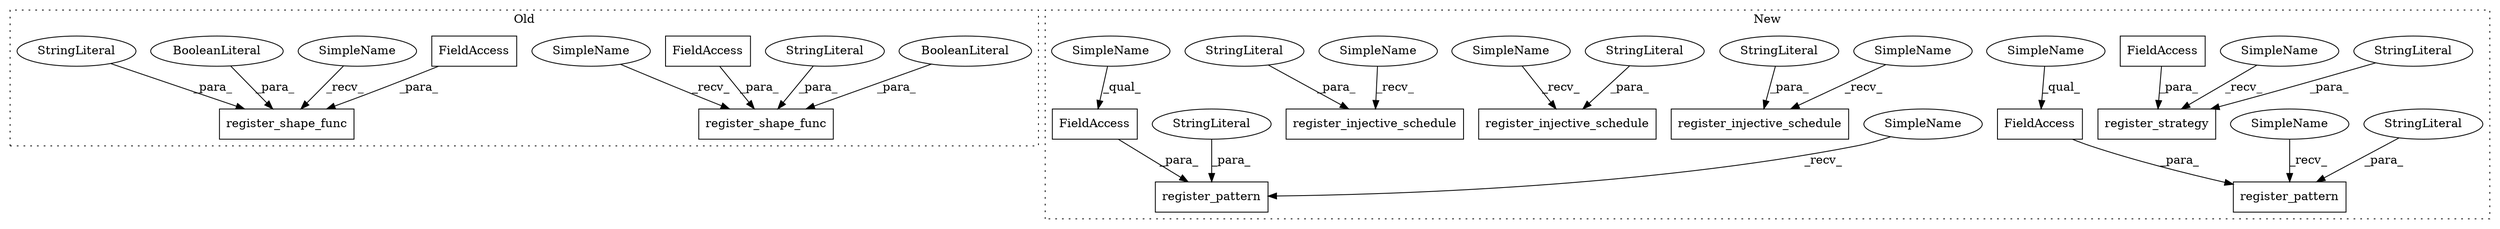 digraph G {
subgraph cluster0 {
1 [label="register_shape_func" a="32" s="26515,26568" l="20,1" shape="box"];
4 [label="BooleanLiteral" a="9" s="26547" l="5" shape="ellipse"];
5 [label="StringLiteral" a="45" s="26535" l="11" shape="ellipse"];
7 [label="register_shape_func" a="32" s="26578,26631" l="20,1" shape="box"];
8 [label="BooleanLiteral" a="9" s="26610" l="5" shape="ellipse"];
9 [label="StringLiteral" a="45" s="26598" l="11" shape="ellipse"];
14 [label="FieldAccess" a="22" s="26616" l="15" shape="box"];
15 [label="FieldAccess" a="22" s="26553" l="15" shape="box"];
30 [label="SimpleName" a="42" s="26512" l="2" shape="ellipse"];
31 [label="SimpleName" a="42" s="26575" l="2" shape="ellipse"];
label = "Old";
style="dotted";
}
subgraph cluster1 {
2 [label="register_strategy" a="32" s="25460,25524" l="18,1" shape="box"];
3 [label="FieldAccess" a="22" s="25495" l="29" shape="box"];
6 [label="StringLiteral" a="45" s="25478" l="16" shape="ellipse"];
10 [label="register_pattern" a="32" s="25394,25450" l="17,1" shape="box"];
11 [label="register_injective_schedule" a="32" s="25668,25718" l="28,1" shape="box"];
12 [label="FieldAccess" a="22" s="25431" l="19" shape="box"];
13 [label="FieldAccess" a="22" s="25568" l="30" shape="box"];
16 [label="StringLiteral" a="45" s="25411" l="19" shape="ellipse"];
17 [label="StringLiteral" a="45" s="25696" l="22" shape="ellipse"];
18 [label="register_pattern" a="32" s="25534,25598" l="17,1" shape="box"];
19 [label="StringLiteral" a="45" s="25551" l="16" shape="ellipse"];
20 [label="register_injective_schedule" a="32" s="25337,25384" l="28,1" shape="box"];
21 [label="StringLiteral" a="45" s="25365" l="19" shape="ellipse"];
22 [label="register_injective_schedule" a="32" s="25608,25658" l="28,1" shape="box"];
23 [label="StringLiteral" a="45" s="25636" l="22" shape="ellipse"];
24 [label="SimpleName" a="42" s="25665" l="2" shape="ellipse"];
25 [label="SimpleName" a="42" s="25391" l="2" shape="ellipse"];
26 [label="SimpleName" a="42" s="25531" l="2" shape="ellipse"];
27 [label="SimpleName" a="42" s="25605" l="2" shape="ellipse"];
28 [label="SimpleName" a="42" s="25334" l="2" shape="ellipse"];
29 [label="SimpleName" a="42" s="25457" l="2" shape="ellipse"];
32 [label="SimpleName" a="42" s="25431" l="9" shape="ellipse"];
33 [label="SimpleName" a="42" s="25568" l="9" shape="ellipse"];
label = "New";
style="dotted";
}
3 -> 2 [label="_para_"];
4 -> 1 [label="_para_"];
5 -> 1 [label="_para_"];
6 -> 2 [label="_para_"];
8 -> 7 [label="_para_"];
9 -> 7 [label="_para_"];
12 -> 10 [label="_para_"];
13 -> 18 [label="_para_"];
14 -> 7 [label="_para_"];
15 -> 1 [label="_para_"];
16 -> 10 [label="_para_"];
17 -> 11 [label="_para_"];
19 -> 18 [label="_para_"];
21 -> 20 [label="_para_"];
23 -> 22 [label="_para_"];
24 -> 11 [label="_recv_"];
25 -> 10 [label="_recv_"];
26 -> 18 [label="_recv_"];
27 -> 22 [label="_recv_"];
28 -> 20 [label="_recv_"];
29 -> 2 [label="_recv_"];
30 -> 1 [label="_recv_"];
31 -> 7 [label="_recv_"];
32 -> 12 [label="_qual_"];
33 -> 13 [label="_qual_"];
}